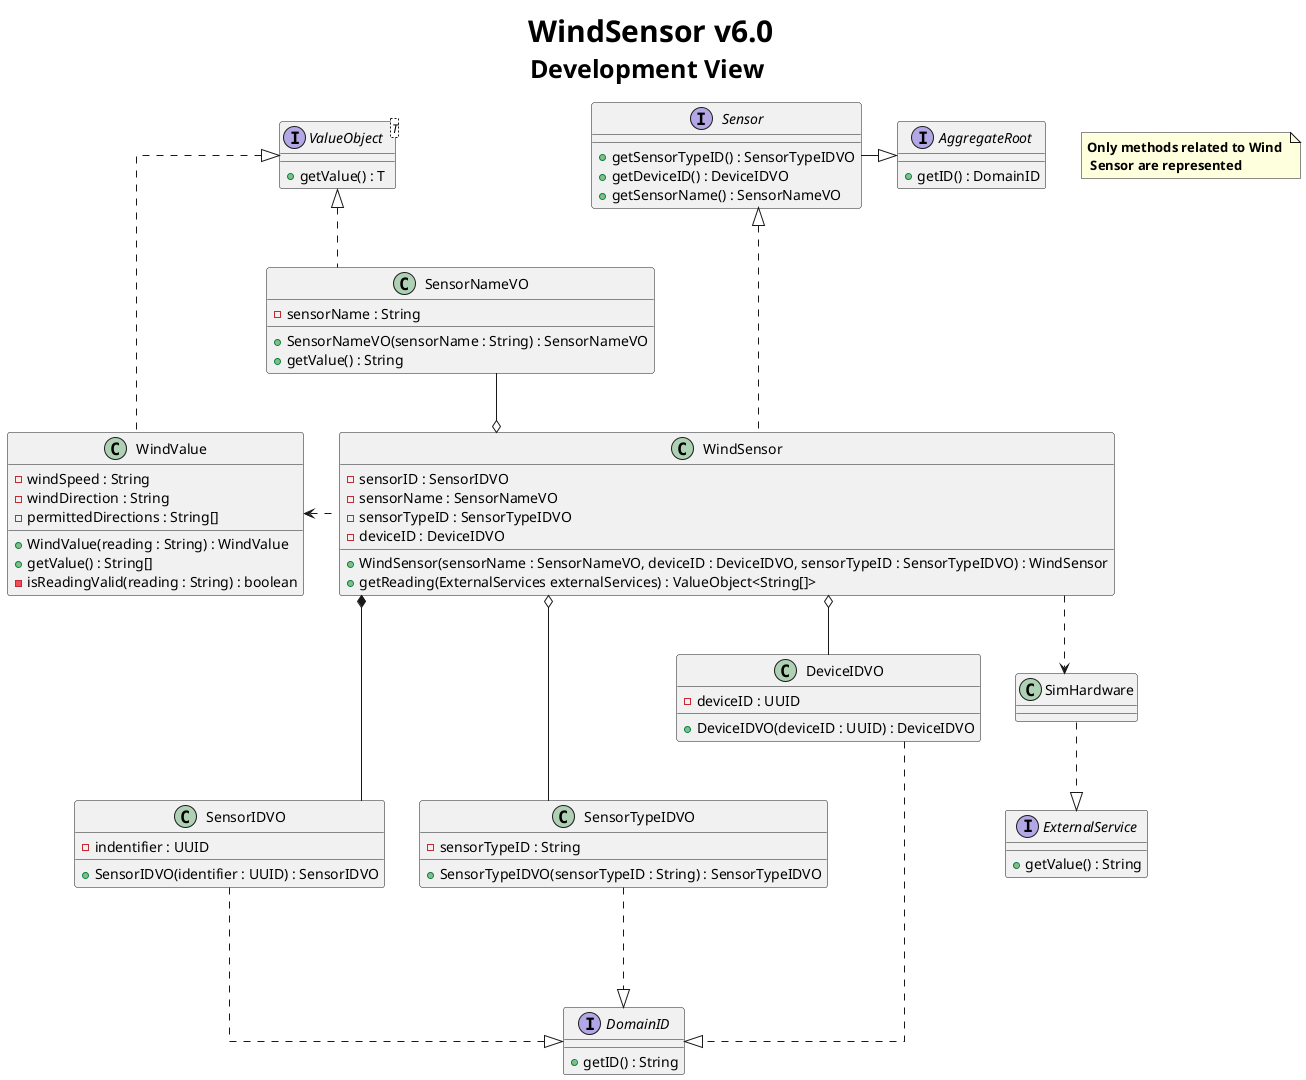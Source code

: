 @startuml
title <size: 30> WindSensor v6.0\n<size: 25>Development View

note "<b>Only methods related to Wind \n<b> Sensor are represented" as 1

skinparam linetype ortho

interface Sensor {
    + getSensorTypeID() : SensorTypeIDVO
    + getDeviceID() : DeviceIDVO
    + getSensorName() : SensorNameVO
}

class SensorIDVO {
    - indentifier : UUID
    + SensorIDVO(identifier : UUID) : SensorIDVO
}

class SensorNameVO {
    - sensorName : String
    + SensorNameVO(sensorName : String) : SensorNameVO
    + getValue() : String
}

class SensorTypeIDVO {
    - sensorTypeID : String
    + SensorTypeIDVO(sensorTypeID : String) : SensorTypeIDVO
}

class DeviceIDVO {
    - deviceID : UUID
    + DeviceIDVO(deviceID : UUID) : DeviceIDVO
}

interface DomainID {
    + getID() : String
}

interface ValueObject<T> {
    + getValue() : T
}

class WindSensor {
    - sensorID : SensorIDVO
    - sensorName : SensorNameVO
    - sensorTypeID : SensorTypeIDVO
    - deviceID : DeviceIDVO
    + WindSensor(sensorName : SensorNameVO, deviceID : DeviceIDVO, sensorTypeID : SensorTypeIDVO) : WindSensor
    + getReading(ExternalServices externalServices) : ValueObject<String[]>
}

class WindValue {
   - windSpeed : String
   - windDirection : String
   - permittedDirections : String[]

   + WindValue(reading : String) : WindValue
   + getValue() : String[]
   - isReadingValid(reading : String) : boolean
}


interface AggregateRoot{
    + getID() : DomainID
}

interface ExternalService{
    + getValue() : String
}

class SimHardware{
}


WindSensor *---down SensorIDVO
WindSensor o-- SensorTypeIDVO
WindSensor o-- DeviceIDVO
WindSensor o--left SensorNameVO
SensorIDVO -down..|> DomainID
SensorTypeIDVO -down..|> DomainID
DeviceIDVO -down..|> DomainID
SensorNameVO -left..|> ValueObject
WindValue -up..|> ValueObject
WindSensor -left..> WindValue
WindSensor -up..|> Sensor
Sensor -right--|>AggregateRoot
WindSensor ..> SimHardware
SimHardware -down.|> ExternalService

@enduml